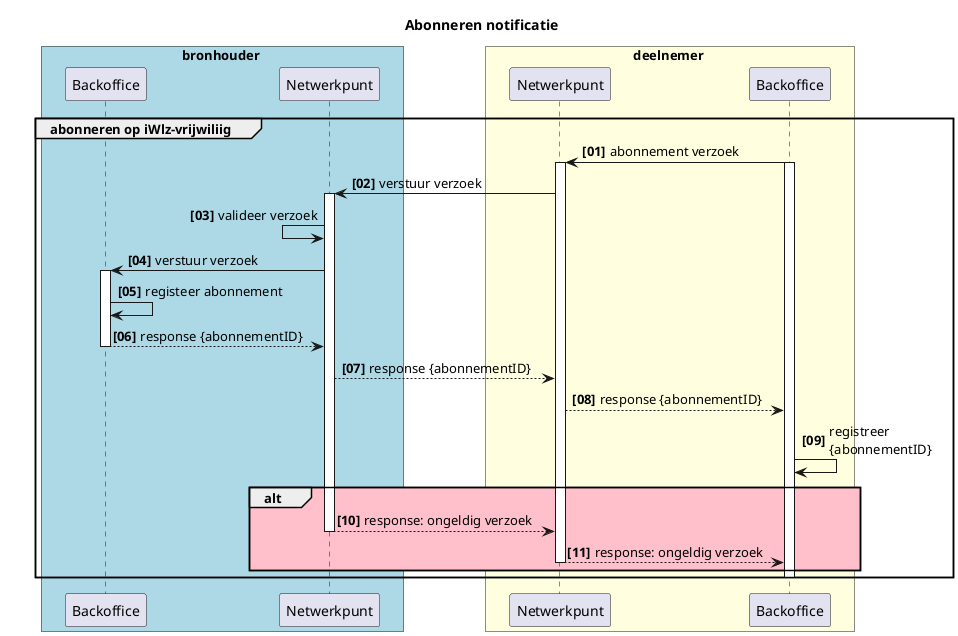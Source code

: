 @startuml rfc0025-01-abonneren_iwlz-vrijwillig
  title Abonneren notificatie

  skinparam handwritten false
  skinparam participantpadding 20
  skinparam boxpadding 40
  autonumber "<b>[00]"
  box bronhouder #lightblue
  participant "Backoffice" as bs
  participant "Netwerkpunt" as bnp 
  end box

  box deelnemer #lightyellow
  participant "Netwerkpunt" as dnp
  participant "Backoffice" as dbs
  end box

  group abonneren op iWlz-vrijwiliig
      dbs -> dnp: abonnement verzoek
      activate dbs
      activate dnp
      dnp -> bnp: verstuur verzoek
      activate bnp
      bnp <- bnp: valideer verzoek
      bnp -> bs: verstuur verzoek
      activate bs
      bs -> bs: registeer abonnement
      bs --> bnp: response {abonnementID}
      deactivate bs
      bnp --> dnp: response {abonnementID}
      dnp --> dbs: response {abonnementID}
      dbs -> dbs: registreer \n{abonnementID}
          alt #Pink
          bnp --> dnp: response: ongeldig verzoek
          deactivate bnp
          dnp --> dbs: response: ongeldig verzoek
          deactivate dnp
          end alt
      deactivate dbs
  end
  @enduml